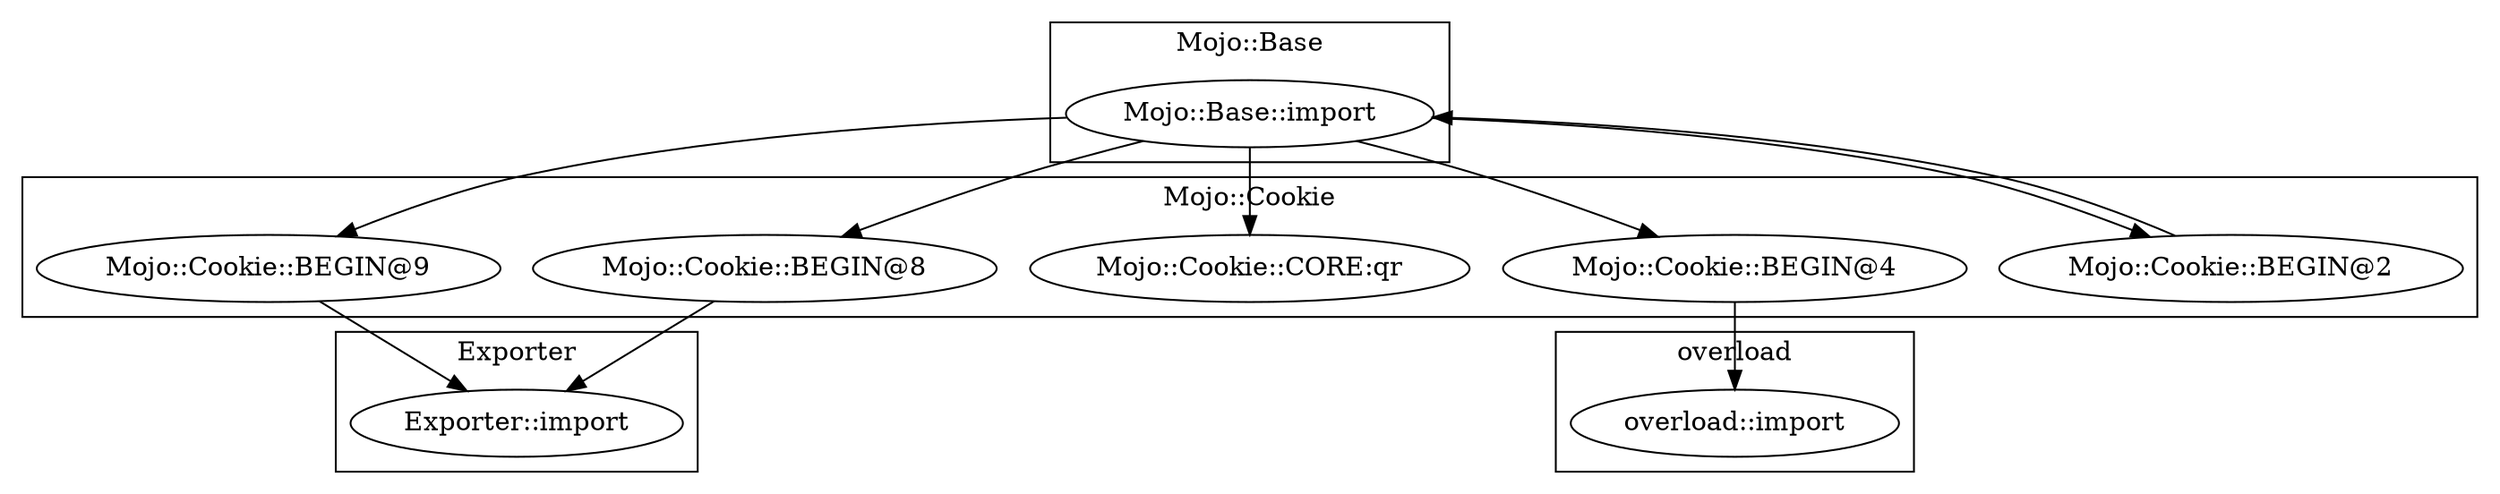 digraph {
graph [overlap=false]
subgraph cluster_Exporter {
	label="Exporter";
	"Exporter::import";
}
subgraph cluster_Mojo_Cookie {
	label="Mojo::Cookie";
	"Mojo::Cookie::BEGIN@2";
	"Mojo::Cookie::BEGIN@8";
	"Mojo::Cookie::CORE:qr";
	"Mojo::Cookie::BEGIN@4";
	"Mojo::Cookie::BEGIN@9";
}
subgraph cluster_overload {
	label="overload";
	"overload::import";
}
subgraph cluster_Mojo_Base {
	label="Mojo::Base";
	"Mojo::Base::import";
}
"Mojo::Cookie::BEGIN@9" -> "Exporter::import";
"Mojo::Cookie::BEGIN@8" -> "Exporter::import";
"Mojo::Base::import" -> "Mojo::Cookie::BEGIN@9";
"Mojo::Base::import" -> "Mojo::Cookie::BEGIN@2";
"Mojo::Base::import" -> "Mojo::Cookie::BEGIN@4";
"Mojo::Cookie::BEGIN@2" -> "Mojo::Base::import";
"Mojo::Base::import" -> "Mojo::Cookie::BEGIN@8";
"Mojo::Cookie::BEGIN@4" -> "overload::import";
"Mojo::Base::import" -> "Mojo::Cookie::CORE:qr";
}
